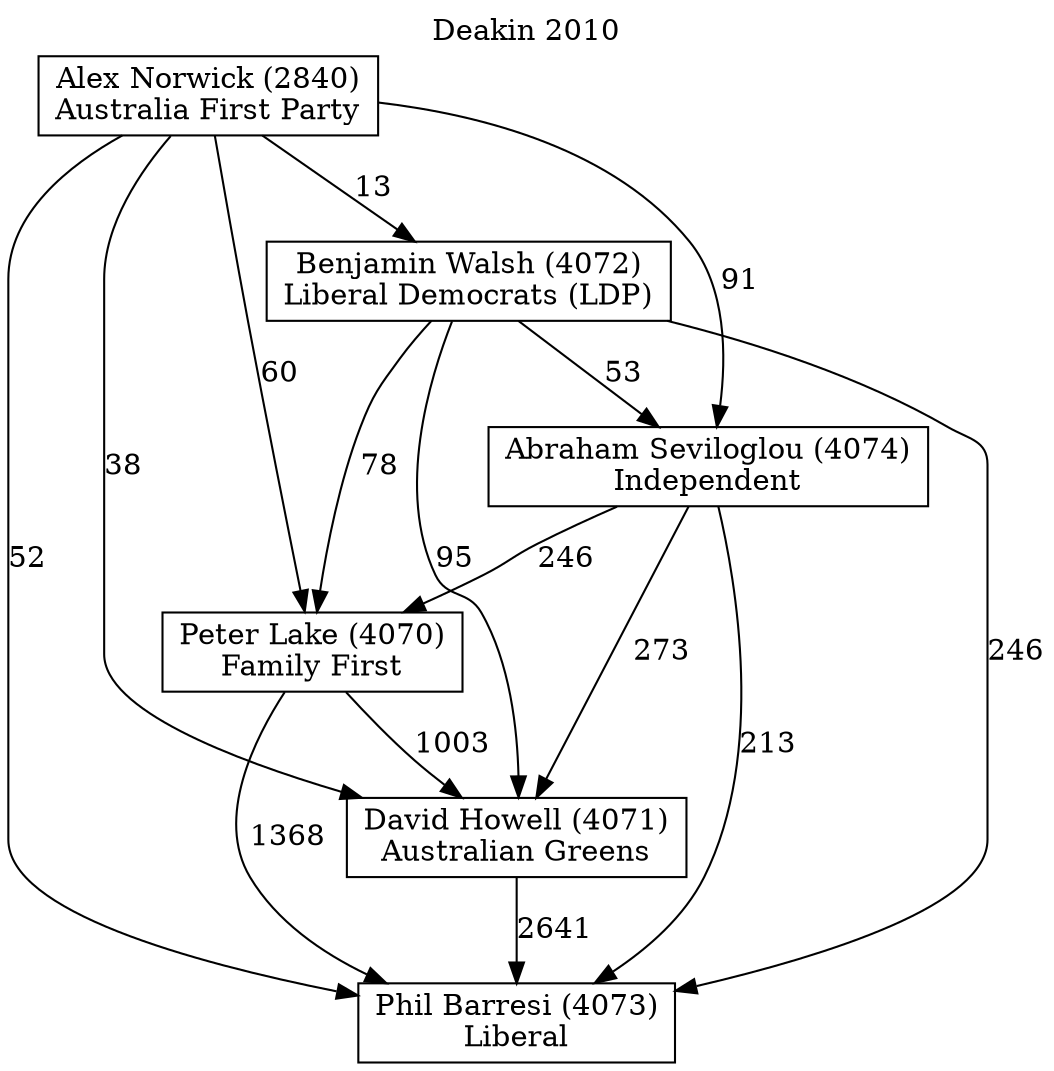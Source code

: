 // House preference flow
digraph "Phil Barresi (4073)_Deakin_2010" {
	graph [label="Deakin 2010" labelloc=t mclimit=2]
	node [shape=box]
	"Phil Barresi (4073)" [label="Phil Barresi (4073)
Liberal"]
	"David Howell (4071)" [label="David Howell (4071)
Australian Greens"]
	"Peter Lake (4070)" [label="Peter Lake (4070)
Family First"]
	"Abraham Seviloglou (4074)" [label="Abraham Seviloglou (4074)
Independent"]
	"Benjamin Walsh (4072)" [label="Benjamin Walsh (4072)
Liberal Democrats (LDP)"]
	"Alex Norwick (2840)" [label="Alex Norwick (2840)
Australia First Party"]
	"David Howell (4071)" -> "Phil Barresi (4073)" [label=2641]
	"Peter Lake (4070)" -> "David Howell (4071)" [label=1003]
	"Abraham Seviloglou (4074)" -> "Peter Lake (4070)" [label=246]
	"Benjamin Walsh (4072)" -> "Abraham Seviloglou (4074)" [label=53]
	"Alex Norwick (2840)" -> "Benjamin Walsh (4072)" [label=13]
	"Peter Lake (4070)" -> "Phil Barresi (4073)" [label=1368]
	"Abraham Seviloglou (4074)" -> "Phil Barresi (4073)" [label=213]
	"Benjamin Walsh (4072)" -> "Phil Barresi (4073)" [label=246]
	"Alex Norwick (2840)" -> "Phil Barresi (4073)" [label=52]
	"Alex Norwick (2840)" -> "Abraham Seviloglou (4074)" [label=91]
	"Benjamin Walsh (4072)" -> "Peter Lake (4070)" [label=78]
	"Alex Norwick (2840)" -> "Peter Lake (4070)" [label=60]
	"Abraham Seviloglou (4074)" -> "David Howell (4071)" [label=273]
	"Benjamin Walsh (4072)" -> "David Howell (4071)" [label=95]
	"Alex Norwick (2840)" -> "David Howell (4071)" [label=38]
}
